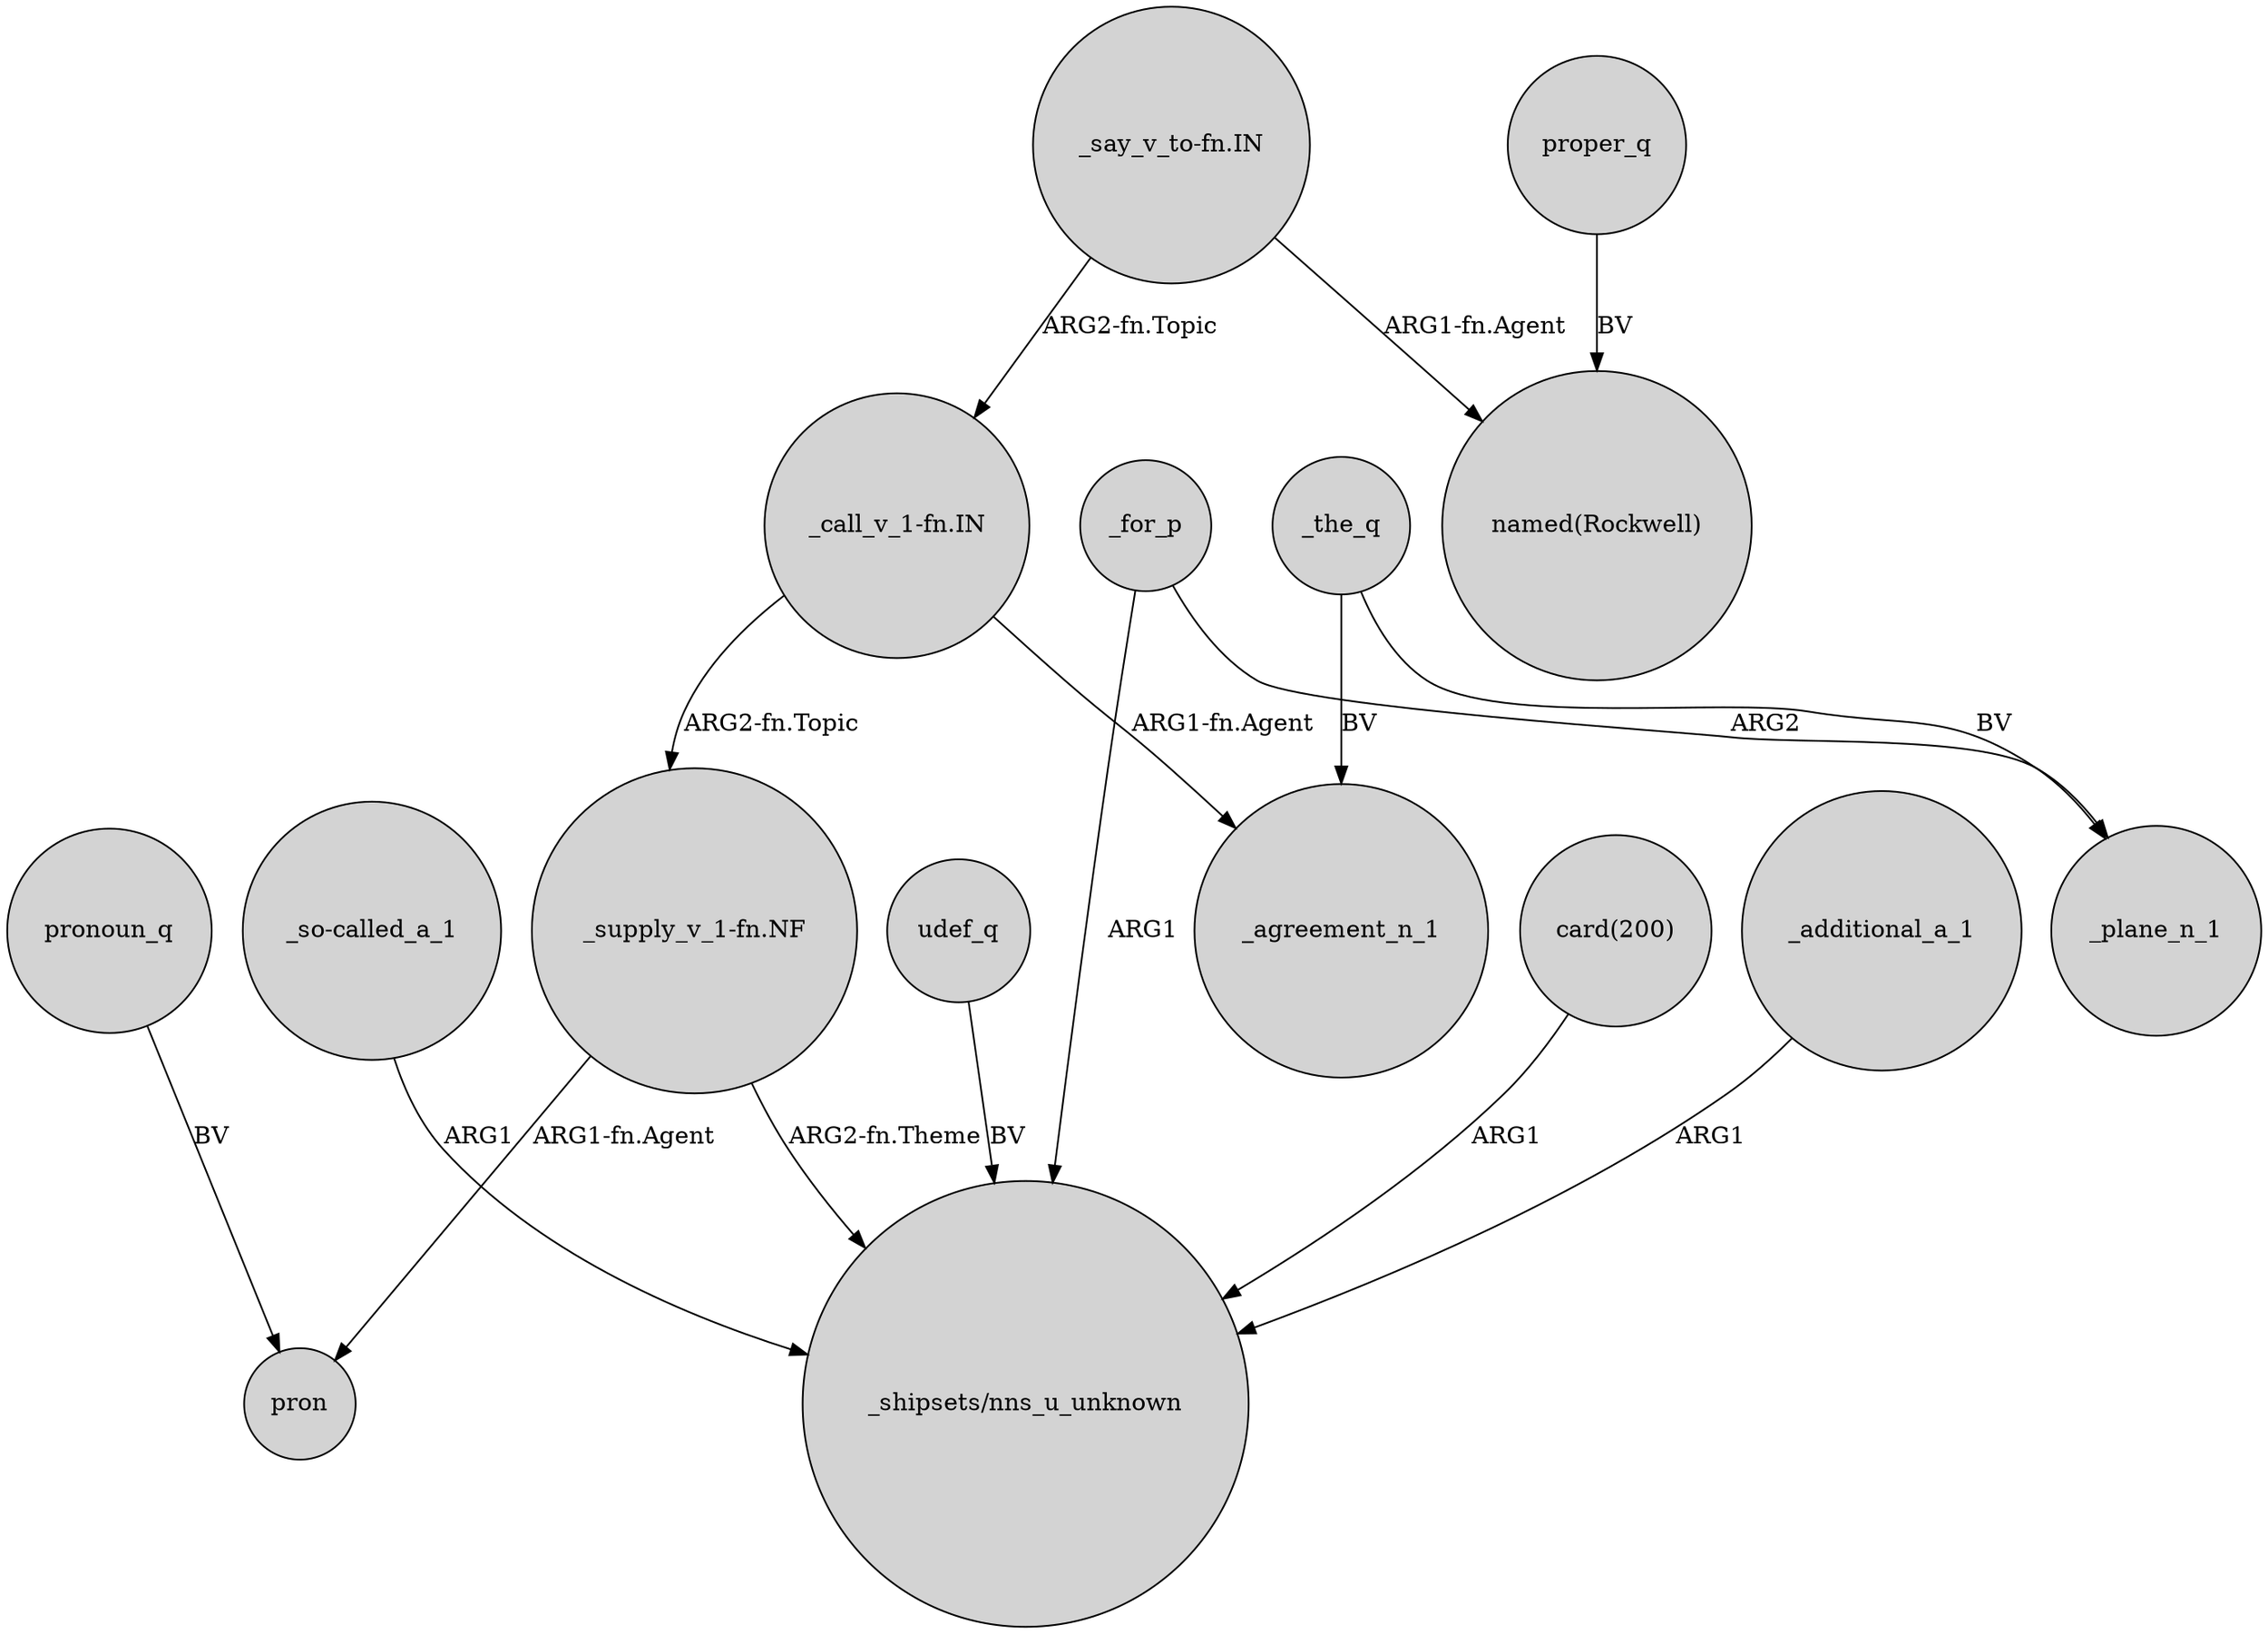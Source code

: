 digraph {
	node [shape=circle style=filled]
	"_call_v_1-fn.IN" -> "_supply_v_1-fn.NF" [label="ARG2-fn.Topic"]
	"_supply_v_1-fn.NF" -> pron [label="ARG1-fn.Agent"]
	_the_q -> _plane_n_1 [label=BV]
	_the_q -> _agreement_n_1 [label=BV]
	_for_p -> _plane_n_1 [label=ARG2]
	_for_p -> "_shipsets/nns_u_unknown" [label=ARG1]
	"_call_v_1-fn.IN" -> _agreement_n_1 [label="ARG1-fn.Agent"]
	"card(200)" -> "_shipsets/nns_u_unknown" [label=ARG1]
	proper_q -> "named(Rockwell)" [label=BV]
	_additional_a_1 -> "_shipsets/nns_u_unknown" [label=ARG1]
	"_so-called_a_1" -> "_shipsets/nns_u_unknown" [label=ARG1]
	udef_q -> "_shipsets/nns_u_unknown" [label=BV]
	"_say_v_to-fn.IN" -> "_call_v_1-fn.IN" [label="ARG2-fn.Topic"]
	"_say_v_to-fn.IN" -> "named(Rockwell)" [label="ARG1-fn.Agent"]
	"_supply_v_1-fn.NF" -> "_shipsets/nns_u_unknown" [label="ARG2-fn.Theme"]
	pronoun_q -> pron [label=BV]
}
